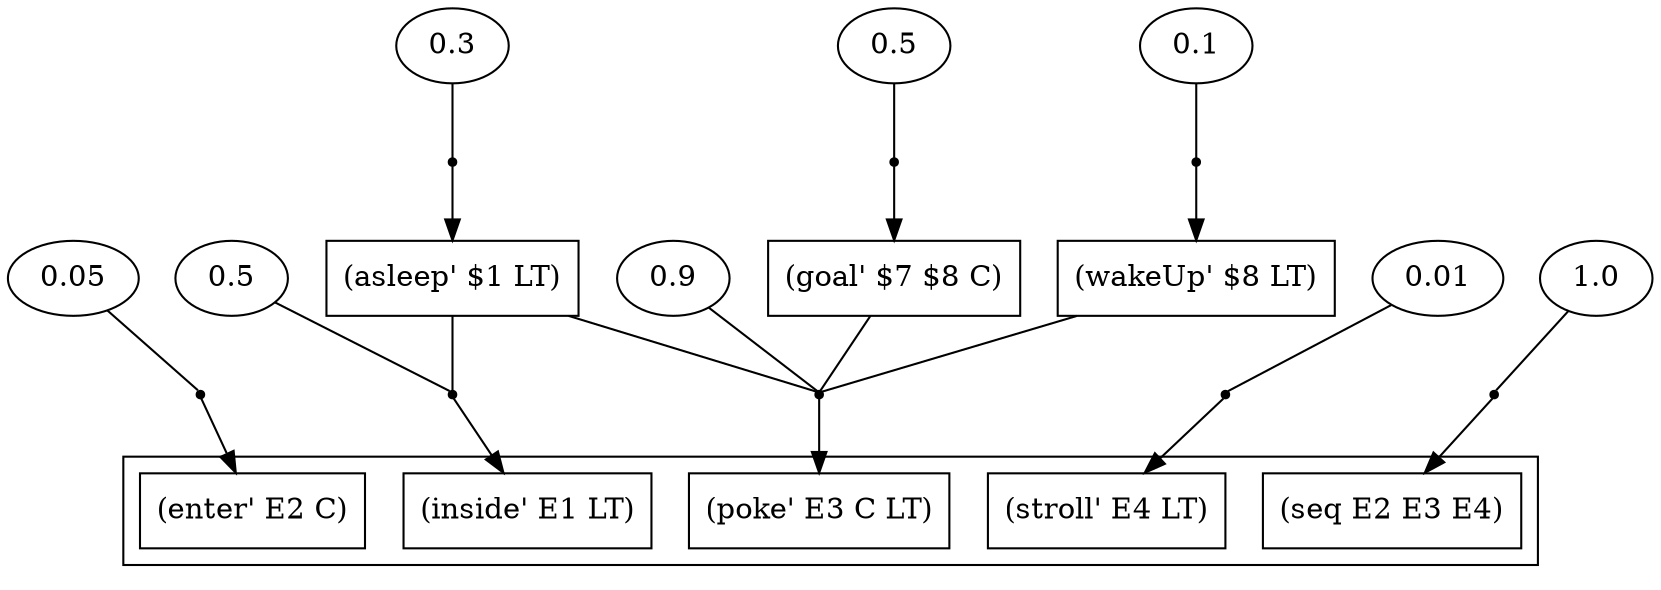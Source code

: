 digraph proof {
 graph [rankdir="TB"]
  e0 [label="0.5"];
  e1 [label="0.3"];
  e2 [label="0.05"];
  e3 [label="0.9"];
  e4 [label="0.5"];
  e5 [label="0.1"];
  e6 [label="0.01"];
  e7 [label="1.0"];
  i0 [shape=box label="(asleep' $1 LT)"];
  i1 [shape=box label="(goal' $7 $8 C)"];
  i2 [shape=box label="(wakeUp' $8 LT)"];
  r0 [shape=point];
  r0 -> o0
  i0 -> r0 [arrowhead=none]
  e0 -> r0 [arrowhead=none]
  r1 [shape=point];
  r1 -> i0
  e1 -> r1 [arrowhead=none]
  r2 [shape=point];
  r2 -> o1
  e2 -> r2 [arrowhead=none]
  r3 [shape=point];
  r3 -> o2
  i1 -> r3 [arrowhead=none]
  i2 -> r3 [arrowhead=none]
  i0 -> r3 [arrowhead=none]
  e3 -> r3 [arrowhead=none]
  r4 [shape=point];
  r4 -> i1
  e4 -> r4 [arrowhead=none]
  r5 [shape=point];
  r5 -> i2
  e5 -> r5 [arrowhead=none]
  r6 [shape=point];
  r6 -> o3
  e6 -> r6 [arrowhead=none]
  r7 [shape=point];
  r7 -> o4
  e7 -> r7 [arrowhead=none]
 subgraph cluster {  o0 [shape=box label="(inside' E1 LT)"];
  o1 [shape=box label="(enter' E2 C)"];
  o2 [shape=box label="(poke' E3 C LT)"];
  o3 [shape=box label="(stroll' E4 LT)"];
  o4 [shape=box label="(seq E2 E3 E4)"];
 }
}

